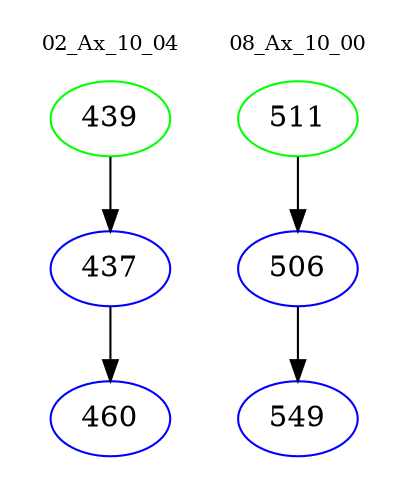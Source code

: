 digraph{
subgraph cluster_0 {
color = white
label = "02_Ax_10_04";
fontsize=10;
T0_439 [label="439", color="green"]
T0_439 -> T0_437 [color="black"]
T0_437 [label="437", color="blue"]
T0_437 -> T0_460 [color="black"]
T0_460 [label="460", color="blue"]
}
subgraph cluster_1 {
color = white
label = "08_Ax_10_00";
fontsize=10;
T1_511 [label="511", color="green"]
T1_511 -> T1_506 [color="black"]
T1_506 [label="506", color="blue"]
T1_506 -> T1_549 [color="black"]
T1_549 [label="549", color="blue"]
}
}
